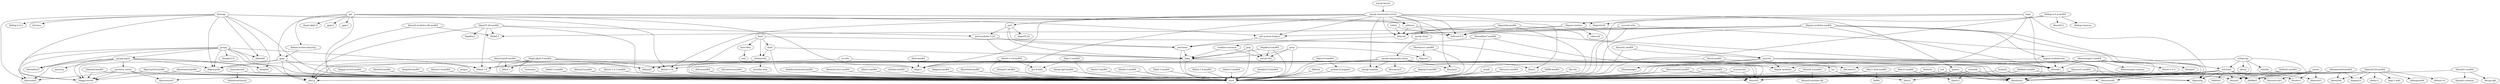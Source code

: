 digraph G {
"libc6:amd64" -> "libgcc1"; "base-passwd" -> "libdebconfclient0"; "base-passwd" -> "libc6"; "libgcrypt20:amd64" -> "libc6"; "libgcrypt20:amd64" -> "libgpg-error0"; "liblzma5:amd64" -> "libc6"; "libffi6:amd64" -> "libc6"; "libc-bin" -> "libc6"; "libncurses5:amd64" -> "libtinfo5"; "libncurses5:amd64" -> "libc6"; "libgpg-error0:amd64" -> "libc6"; "libtinfo5:amd64" -> "libc6"; "hostname" -> "libc6"; "libselinux1:amd64" -> "libpcre3"; "libselinux1:amd64" -> "libc6"; "libgcc1:amd64" -> "gcc-6-base"; "libgcc1:amd64" -> "libc6"; "mysql-community-client" -> "libncurses5"; "mysql-community-client" -> "libtinfo5"; "mysql-community-client" -> "mysql-common"; "mysql-community-client" -> "libc6"; "mysql-community-client" -> "libgcc1"; "mysql-community-client" -> "libnuma1"; "mysql-community-client" -> "libaio1"; "mysql-community-client" -> "libstdc++6"; "libnettle6:amd64" -> "libc6"; "ncurses-bin" -> "libtinfo5"; "ncurses-bin" -> "libc6"; "libcap-ng0:amd64" -> "libc6"; "apt" -> "adduser"; "apt" -> "gpgv2"; "apt" -> "gpgv1"; "apt" -> "gpgv"; "apt" -> "init-system-helpers"; "apt" -> "libc6"; "apt" -> "debian-archive-keyring"; "apt" -> "libgcc1"; "apt" -> "libapt-pkg5.0"; "apt" -> "libstdc++6"; "libstdc++6:amd64" -> "gcc-6-base"; "libstdc++6:amd64" -> "libc6"; "libstdc++6:amd64" -> "libgcc1"; "libsasl2-2:amd64" -> "libc6"; "libsasl2-2:amd64" -> "libsasl2-modules-db"; "pinentry-curses" -> "libtinfo5"; "pinentry-curses" -> "libncursesw5"; "pinentry-curses" -> "libc6"; "pinentry-curses" -> "libassuan0"; "pinentry-curses" -> "libgpg-error0"; "debian-archive-keyring" -> "gpgv"; "libattr1:amd64" -> "libc6"; "libudev1:amd64" -> "libc6"; "libuuid1:amd64" -> "passwd"; "libuuid1:amd64" -> "libc6"; "mount" -> "libblkid1"; "mount" -> "libselinux1"; "mount" -> "libsmartcols1"; "mount" -> "libc6"; "mount" -> "libudev1"; "mount" -> "libmount1"; "mysql-client" -> "mysql-community-client"; "libpam-modules:amd64" -> "libdb5.3"; "libpam-modules:amd64" -> "libselinux1"; "libpam-modules:amd64" -> "libpam-modules-bin"; "libpam-modules:amd64" -> "libaudit1"; "libpam-modules:amd64" -> "debconf"; "libpam-modules:amd64" -> "libc6"; "libpam-modules:amd64" -> "debconf-2.0"; "libpam-modules:amd64" -> "libpam0g"; "passwd" -> "libpam-modules"; "passwd" -> "libselinux1"; "passwd" -> "libaudit1"; "passwd" -> "libc6"; "passwd" -> "libpam0g"; "passwd" -> "libsemanage1"; "libpam-modules-bin" -> "libselinux1"; "libpam-modules-bin" -> "libaudit1"; "libpam-modules-bin" -> "libc6"; "libpam-modules-bin" -> "libpam0g"; "gnupg" -> "libbz2-1.0"; "gnupg" -> "zlib1g"; "gnupg" -> "libreadline7"; "gnupg" -> "libc6"; "gnupg" -> "libsqlite3-0"; "gnupg" -> "gnupg-agent"; "gnupg" -> "libksba8"; "gnupg" -> "libassuan0"; "gnupg" -> "libgcrypt20"; "gnupg" -> "libgpg-error0"; "liblz4-1:amd64" -> "libc6"; "multiarch-support" -> "libc6"; "findutils" -> "libselinux1"; "findutils" -> "libc6"; "libperl5.24:amd64" -> "libdb5.3"; "libperl5.24:amd64" -> "libbz2-1.0"; "libperl5.24:amd64" -> "zlib1g"; "libperl5.24:amd64" -> "libgdbm3"; "libperl5.24:amd64" -> "libc6"; "libperl5.24:amd64" -> "perl-modules-5.24"; "libbz2-1.0:amd64" -> "libc6"; "libidn11:amd64" -> "libc6"; "libsqlite3-0:amd64" -> "libc6"; "diffutils" -> "libc6"; "login" -> "libpam-modules"; "login" -> "libaudit1"; "login" -> "libc6"; "login" -> "libpam0g"; "login" -> "libpam-runtime"; "gnupg-agent" -> "pinentry"; "gnupg-agent" -> "libreadline7"; "gnupg-agent" -> "pinentry-curses"; "gnupg-agent" -> "libc6"; "gnupg-agent" -> "libassuan0"; "gnupg-agent" -> "libgcrypt20"; "gnupg-agent" -> "libgpg-error0"; "gnupg-agent" -> "libnpth0"; "libblkid1:amd64" -> "libc6"; "libblkid1:amd64" -> "libuuid1"; "libgmp10:amd64" -> "libc6"; "libaudit1:amd64" -> "libaudit-common"; "libaudit1:amd64" -> "libcap-ng0"; "libaudit1:amd64" -> "libc6"; "sed" -> "libselinux1"; "sed" -> "libc6"; "mawk" -> "libc6"; "libldap-2.4-2:amd64" -> "libsasl2-2"; "libldap-2.4-2:amd64" -> "libldap-common"; "libldap-2.4-2:amd64" -> "libc6"; "libldap-2.4-2:amd64" -> "libgnutls30"; "libpam-runtime" -> "cdebconf"; "libpam-runtime" -> "libpam-modules"; "libpam-runtime" -> "debconf"; "libpam-runtime" -> "debconf-2.0"; "readline-common" -> "dpkg"; "readline-common" -> "install-info"; "libnuma1:amd64" -> "libc6"; "libapt-pkg5.0:amd64" -> "libbz2-1.0"; "libapt-pkg5.0:amd64" -> "zlib1g"; "libapt-pkg5.0:amd64" -> "liblz4-1"; "libapt-pkg5.0:amd64" -> "libc6"; "libapt-pkg5.0:amd64" -> "libgcc1"; "libapt-pkg5.0:amd64" -> "liblzma5"; "libapt-pkg5.0:amd64" -> "libstdc++6"; "debianutils" -> "sensible-utils"; "debianutils" -> "libc6"; "gzip" -> "dpkg"; "gzip" -> "install-info"; "gzip" -> "libc6"; "libassuan0:amd64" -> "libc6"; "libassuan0:amd64" -> "libgpg-error0"; "libnpth0:amd64" -> "libc6"; "adduser" -> "passwd"; "adduser" -> "debconf"; "adduser" -> "debconf-2.0"; "debconf" -> "perl-base"; "libp11-kit0:amd64" -> "libffi6"; "libp11-kit0:amd64" -> "libc6"; "libtasn1-6:amd64" -> "libc6"; "libsystemd0:amd64" -> "libselinux1"; "libsystemd0:amd64" -> "liblz4-1"; "libsystemd0:amd64" -> "libc6"; "libsystemd0:amd64" -> "liblzma5"; "libsystemd0:amd64" -> "libgcrypt20"; "pwgen" -> "libc6"; "xz-utils" -> "libc6"; "xz-utils" -> "liblzma5"; "libgdbm3:amd64" -> "dpkg"; "libgdbm3:amd64" -> "libc6"; "libgdbm3:amd64" -> "install-info"; "util-linux" -> "libblkid1"; "util-linux" -> "libselinux1"; "util-linux" -> "libudev1"; "util-linux" -> "libmount1"; "util-linux" -> "libfdisk1"; "util-linux" -> "libpam0g"; "util-linux" -> "libtinfo5"; "util-linux" -> "zlib1g"; "util-linux" -> "libsystemd0"; "util-linux" -> "libncursesw5"; "util-linux" -> "libsmartcols1"; "util-linux" -> "libc6"; "util-linux" -> "libuuid1"; "libdb5.3:amd64" -> "libc6"; "mysql-community-server" -> "psmisc"; "mysql-community-server" -> "libgcc1"; "mysql-community-server" -> "mysql-client"; "mysql-community-server" -> "libaio1"; "mysql-community-server" -> "mysql-common"; "mysql-community-server" -> "adduser"; "mysql-community-server" -> "debconf"; "mysql-community-server" -> "perl"; "mysql-community-server" -> "libc6"; "mysql-community-server" -> "init-system-helpers"; "mysql-community-server" -> "libnuma1"; "mysql-community-server" -> "debconf-2.0"; "mysql-community-server" -> "libstdc++6"; "tar" -> "libselinux1"; "tar" -> "libc6"; "tar" -> "libacl1"; "libreadline7:amd64" -> "libtinfo5"; "libreadline7:amd64" -> "libc6"; "libreadline7:amd64" -> "readline-common"; "libustr-1.0-1:amd64" -> "libc6"; "mysql-server" -> "mysql-community-server"; "gpgv" -> "libbz2-1.0"; "gpgv" -> "zlib1g"; "gpgv" -> "libc6"; "gpgv" -> "libgcrypt20"; "gpgv" -> "libgpg-error0"; "zlib1g:amd64" -> "libc6"; "libmount1:amd64" -> "libblkid1"; "libmount1:amd64" -> "libselinux1"; "libmount1:amd64" -> "libc6"; "perl-modules-5.24" -> "dpkg"; "perl-modules-5.24" -> "perl-base"; "perl-base" -> "dpkg"; "perl-base" -> "libc6"; "libcomerr2:amd64" -> "libc6"; "libgnutls30:amd64" -> "libidn11"; "libgnutls30:amd64" -> "libp11-kit0"; "libgnutls30:amd64" -> "libnettle6"; "libgnutls30:amd64" -> "libgmp10"; "libgnutls30:amd64" -> "zlib1g"; "libgnutls30:amd64" -> "libhogweed4"; "libgnutls30:amd64" -> "libc6"; "libgnutls30:amd64" -> "libtasn1-6"; "libdebconfclient0:amd64" -> "libc6"; "bsdutils" -> "libsystemd0"; "bsdutils" -> "libc6"; "dash" -> "dpkg"; "dash" -> "debianutils"; "dash" -> "libc6"; "libksba8:amd64" -> "libc6"; "libksba8:amd64" -> "libgpg-error0"; "libsmartcols1:amd64" -> "libc6"; "dpkg" -> "libbz2-1.0"; "dpkg" -> "zlib1g"; "dpkg" -> "tar"; "dpkg" -> "libselinux1"; "dpkg" -> "libc6"; "dpkg" -> "liblzma5"; "libaio1:amd64" -> "libc6"; "e2fslibs:amd64" -> "libc6"; "libgpm2:amd64" -> "libc6"; "psmisc" -> "libtinfo5"; "psmisc" -> "libselinux1"; "psmisc" -> "libc6"; "dirmngr" -> "adduser"; "dirmngr" -> "libc6"; "dirmngr" -> "lsb-base"; "dirmngr" -> "libksba8"; "dirmngr" -> "libassuan0"; "dirmngr" -> "libgcrypt20"; "dirmngr" -> "libgnutls30"; "dirmngr" -> "libgpg-error0"; "dirmngr" -> "libldap-2.4-2"; "dirmngr" -> "libnpth0"; "e2fsprogs" -> "libblkid1"; "e2fsprogs" -> "util-linux"; "e2fsprogs" -> "e2fslibs"; "e2fsprogs" -> "libc6"; "e2fsprogs" -> "libcomerr2"; "e2fsprogs" -> "libss2"; "e2fsprogs" -> "libuuid1"; "libhogweed4:amd64" -> "libnettle6"; "libhogweed4:amd64" -> "libgmp10"; "libhogweed4:amd64" -> "libc6"; "libsepol1:amd64" -> "libc6"; "sysvinit-utils" -> "util-linux"; "sysvinit-utils" -> "libc6"; "sysvinit-utils" -> "init-system-helpers"; "libfdisk1:amd64" -> "libblkid1"; "libfdisk1:amd64" -> "libc6"; "libfdisk1:amd64" -> "libuuid1"; "libpcre3:amd64" -> "libc6"; "libpcre3:amd64" -> "multiarch-support"; "coreutils" -> "libselinux1"; "coreutils" -> "libc6"; "coreutils" -> "libacl1"; "coreutils" -> "libattr1"; "libss2:amd64" -> "libcomerr2"; "libss2:amd64" -> "libc6"; "libpam0g:amd64" -> "libaudit1"; "libpam0g:amd64" -> "debconf"; "libpam0g:amd64" -> "libc6"; "libpam0g:amd64" -> "debconf-2.0"; "base-files" -> "awk"; "init-system-helpers" -> "perl-base"; "perl" -> "libperl5.24"; "perl" -> "dpkg"; "perl" -> "perl-modules-5.24"; "perl" -> "perl-base"; "libsasl2-modules-db:amd64" -> "libdb5.3"; "libsasl2-modules-db:amd64" -> "libc6"; "libncursesw5:amd64" -> "libtinfo5"; "libncursesw5:amd64" -> "libc6"; "grep" -> "dpkg"; "grep" -> "libpcre3"; "grep" -> "install-info"; "grep" -> "libc6"; "libacl1:amd64" -> "libc6"; "libacl1:amd64" -> "libattr1"; "tzdata" -> "debconf"; "tzdata" -> "debconf-2.0"; "libsemanage1:amd64" -> "libbz2-1.0"; "libsemanage1:amd64" -> "libsemanage-common"; "libsemanage1:amd64" -> "libselinux1"; "libsemanage1:amd64" -> "libustr-1.0-1"; "libsemanage1:amd64" -> "libsepol1"; "libsemanage1:amd64" -> "libaudit1"; "libsemanage1:amd64" -> "libc6"; "bash" -> "libtinfo5"; "bash" -> "debianutils"; "bash" -> "base-files"; "bash" -> "libc6"; "bash" -> "dash"; }
